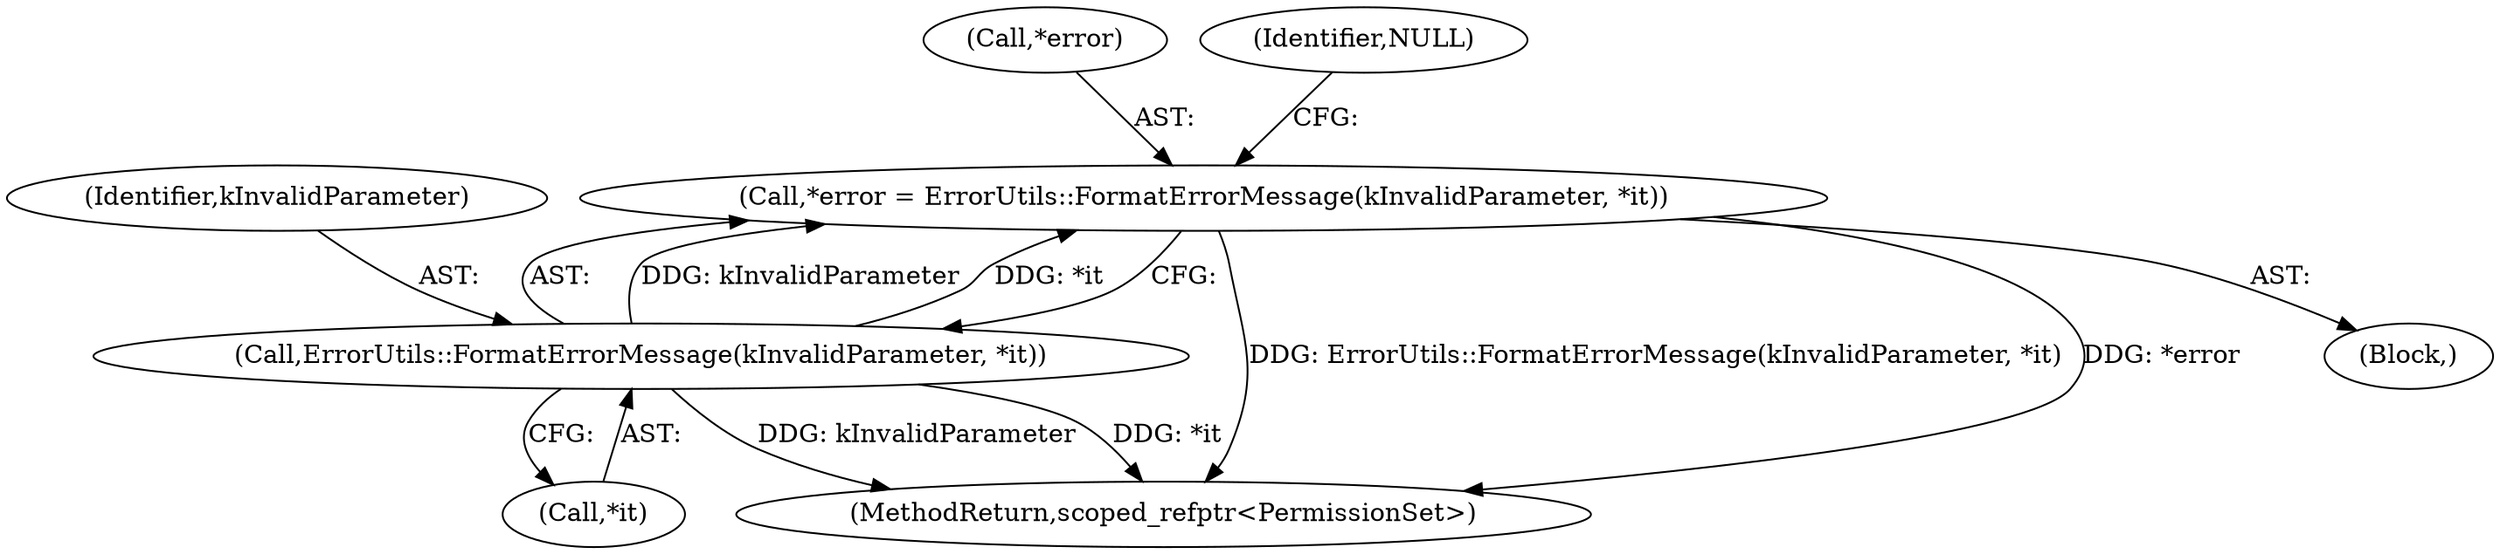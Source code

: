 digraph "0_Chrome_e21bdfb9c758ac411012ad84f83d26d3f7dd69fb_3@pointer" {
"1000164" [label="(Call,*error = ErrorUtils::FormatErrorMessage(kInvalidParameter, *it))"];
"1000167" [label="(Call,ErrorUtils::FormatErrorMessage(kInvalidParameter, *it))"];
"1000165" [label="(Call,*error)"];
"1000164" [label="(Call,*error = ErrorUtils::FormatErrorMessage(kInvalidParameter, *it))"];
"1000168" [label="(Identifier,kInvalidParameter)"];
"1000309" [label="(MethodReturn,scoped_refptr<PermissionSet>)"];
"1000169" [label="(Call,*it)"];
"1000167" [label="(Call,ErrorUtils::FormatErrorMessage(kInvalidParameter, *it))"];
"1000172" [label="(Identifier,NULL)"];
"1000163" [label="(Block,)"];
"1000164" -> "1000163"  [label="AST: "];
"1000164" -> "1000167"  [label="CFG: "];
"1000165" -> "1000164"  [label="AST: "];
"1000167" -> "1000164"  [label="AST: "];
"1000172" -> "1000164"  [label="CFG: "];
"1000164" -> "1000309"  [label="DDG: ErrorUtils::FormatErrorMessage(kInvalidParameter, *it)"];
"1000164" -> "1000309"  [label="DDG: *error"];
"1000167" -> "1000164"  [label="DDG: kInvalidParameter"];
"1000167" -> "1000164"  [label="DDG: *it"];
"1000167" -> "1000169"  [label="CFG: "];
"1000168" -> "1000167"  [label="AST: "];
"1000169" -> "1000167"  [label="AST: "];
"1000167" -> "1000309"  [label="DDG: kInvalidParameter"];
"1000167" -> "1000309"  [label="DDG: *it"];
}
